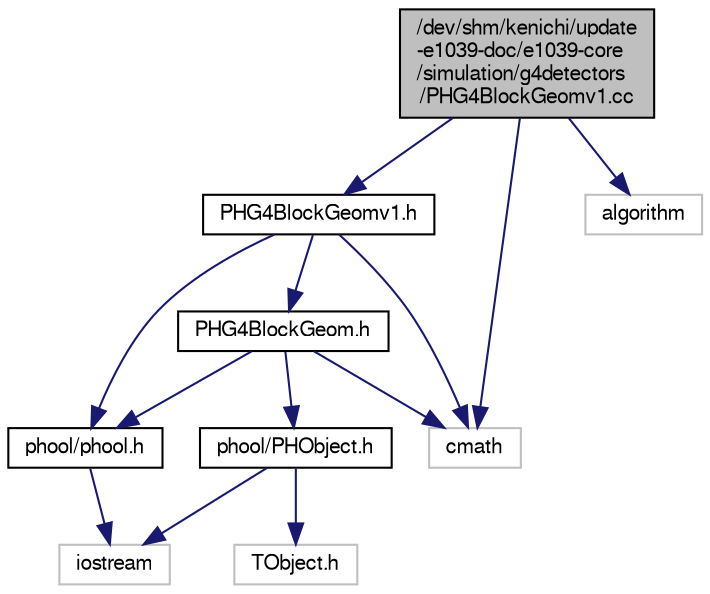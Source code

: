 digraph "/dev/shm/kenichi/update-e1039-doc/e1039-core/simulation/g4detectors/PHG4BlockGeomv1.cc"
{
  bgcolor="transparent";
  edge [fontname="FreeSans",fontsize="10",labelfontname="FreeSans",labelfontsize="10"];
  node [fontname="FreeSans",fontsize="10",shape=record];
  Node1 [label="/dev/shm/kenichi/update\l-e1039-doc/e1039-core\l/simulation/g4detectors\l/PHG4BlockGeomv1.cc",height=0.2,width=0.4,color="black", fillcolor="grey75", style="filled" fontcolor="black"];
  Node1 -> Node2 [color="midnightblue",fontsize="10",style="solid",fontname="FreeSans"];
  Node2 [label="PHG4BlockGeomv1.h",height=0.2,width=0.4,color="black",URL="$dd/d72/PHG4BlockGeomv1_8h.html"];
  Node2 -> Node3 [color="midnightblue",fontsize="10",style="solid",fontname="FreeSans"];
  Node3 [label="PHG4BlockGeom.h",height=0.2,width=0.4,color="black",URL="$dd/d10/PHG4BlockGeom_8h.html"];
  Node3 -> Node4 [color="midnightblue",fontsize="10",style="solid",fontname="FreeSans"];
  Node4 [label="phool/PHObject.h",height=0.2,width=0.4,color="black",URL="$df/d32/PHObject_8h.html"];
  Node4 -> Node5 [color="midnightblue",fontsize="10",style="solid",fontname="FreeSans"];
  Node5 [label="TObject.h",height=0.2,width=0.4,color="grey75"];
  Node4 -> Node6 [color="midnightblue",fontsize="10",style="solid",fontname="FreeSans"];
  Node6 [label="iostream",height=0.2,width=0.4,color="grey75"];
  Node3 -> Node7 [color="midnightblue",fontsize="10",style="solid",fontname="FreeSans"];
  Node7 [label="phool/phool.h",height=0.2,width=0.4,color="black",URL="$d5/d6f/phool_8h.html"];
  Node7 -> Node6 [color="midnightblue",fontsize="10",style="solid",fontname="FreeSans"];
  Node3 -> Node8 [color="midnightblue",fontsize="10",style="solid",fontname="FreeSans"];
  Node8 [label="cmath",height=0.2,width=0.4,color="grey75"];
  Node2 -> Node7 [color="midnightblue",fontsize="10",style="solid",fontname="FreeSans"];
  Node2 -> Node8 [color="midnightblue",fontsize="10",style="solid",fontname="FreeSans"];
  Node1 -> Node9 [color="midnightblue",fontsize="10",style="solid",fontname="FreeSans"];
  Node9 [label="algorithm",height=0.2,width=0.4,color="grey75"];
  Node1 -> Node8 [color="midnightblue",fontsize="10",style="solid",fontname="FreeSans"];
}
